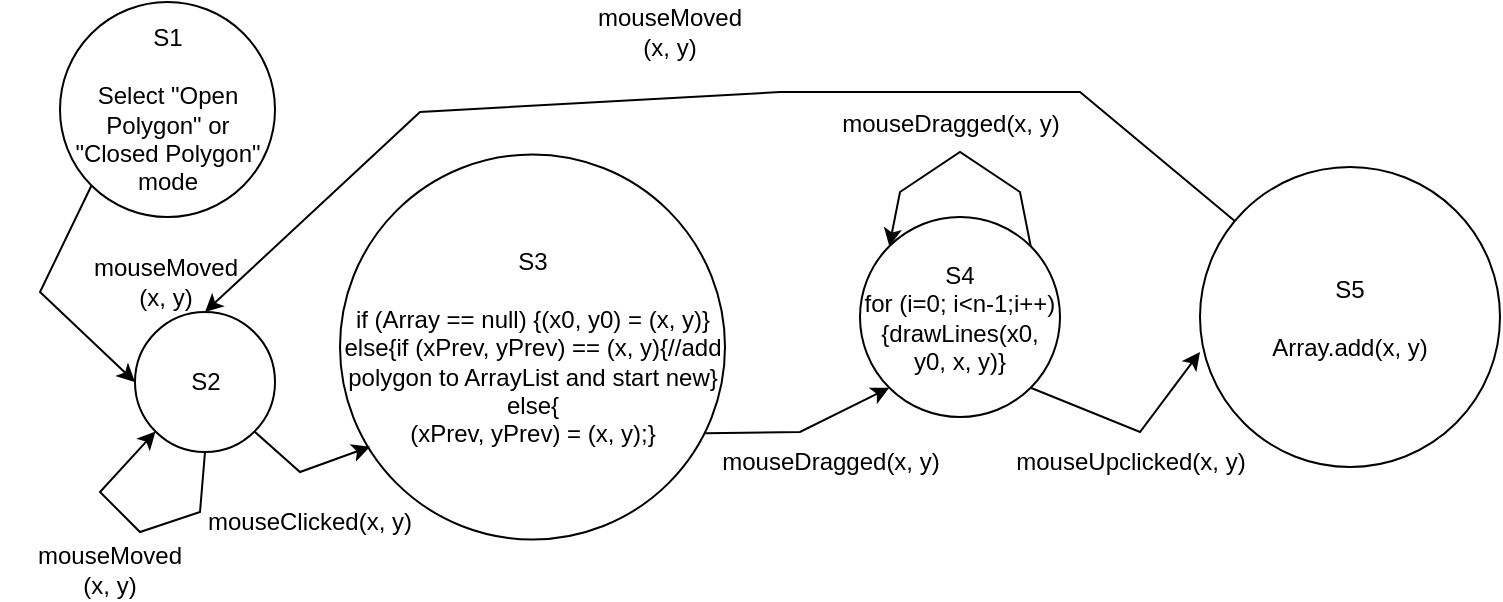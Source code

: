 <mxfile version="20.2.3" type="github">
  <diagram id="C5RBs43oDa-KdzZeNtuy" name="Page-1">
    <mxGraphModel dx="1315" dy="1760" grid="1" gridSize="10" guides="1" tooltips="1" connect="1" arrows="1" fold="1" page="1" pageScale="1" pageWidth="827" pageHeight="1169" math="0" shadow="0">
      <root>
        <mxCell id="WIyWlLk6GJQsqaUBKTNV-0" />
        <mxCell id="WIyWlLk6GJQsqaUBKTNV-1" parent="WIyWlLk6GJQsqaUBKTNV-0" />
        <mxCell id="3G0UiM-cr103BJC9GtXK-0" value="S2" style="ellipse;whiteSpace=wrap;html=1;aspect=fixed;" vertex="1" parent="WIyWlLk6GJQsqaUBKTNV-1">
          <mxGeometry x="87.5" y="190" width="70" height="70" as="geometry" />
        </mxCell>
        <mxCell id="3G0UiM-cr103BJC9GtXK-1" value="S3&lt;br&gt;&lt;br&gt;if (Array == null) {(x0, y0) = (x, y)}&lt;br&gt;else{if (xPrev, yPrev) == (x, y){//add polygon to ArrayList and start new}&lt;br&gt;else{&lt;br&gt;(xPrev, yPrev) = (x, y);}" style="ellipse;whiteSpace=wrap;html=1;aspect=fixed;" vertex="1" parent="WIyWlLk6GJQsqaUBKTNV-1">
          <mxGeometry x="190" y="111.25" width="192.5" height="192.5" as="geometry" />
        </mxCell>
        <mxCell id="3G0UiM-cr103BJC9GtXK-2" value="S4&lt;br&gt;for (i=0; i&amp;lt;n-1;i++)&lt;br&gt;{drawLines(x0, y0, x, y)}" style="ellipse;whiteSpace=wrap;html=1;aspect=fixed;" vertex="1" parent="WIyWlLk6GJQsqaUBKTNV-1">
          <mxGeometry x="450" y="142.5" width="100" height="100" as="geometry" />
        </mxCell>
        <mxCell id="3G0UiM-cr103BJC9GtXK-3" value="S5&lt;br&gt;&lt;br&gt;Array.add(x, y)" style="ellipse;whiteSpace=wrap;html=1;aspect=fixed;" vertex="1" parent="WIyWlLk6GJQsqaUBKTNV-1">
          <mxGeometry x="620" y="117.5" width="150" height="150" as="geometry" />
        </mxCell>
        <mxCell id="3G0UiM-cr103BJC9GtXK-6" value="mouseMoved&lt;br&gt;(x, y)" style="text;html=1;strokeColor=none;fillColor=none;align=center;verticalAlign=middle;whiteSpace=wrap;rounded=0;" vertex="1" parent="WIyWlLk6GJQsqaUBKTNV-1">
          <mxGeometry x="20" y="303.75" width="110" height="30" as="geometry" />
        </mxCell>
        <mxCell id="3G0UiM-cr103BJC9GtXK-10" value="S1&lt;br&gt;&lt;br&gt;Select &quot;Open Polygon&quot; or &quot;Closed Polygon&quot; mode" style="ellipse;whiteSpace=wrap;html=1;aspect=fixed;" vertex="1" parent="WIyWlLk6GJQsqaUBKTNV-1">
          <mxGeometry x="50" y="35" width="107.5" height="107.5" as="geometry" />
        </mxCell>
        <mxCell id="3G0UiM-cr103BJC9GtXK-11" value="mouseDragged(x, y)" style="text;html=1;strokeColor=none;fillColor=none;align=center;verticalAlign=middle;whiteSpace=wrap;rounded=0;" vertex="1" parent="WIyWlLk6GJQsqaUBKTNV-1">
          <mxGeometry x="370" y="250" width="131" height="30" as="geometry" />
        </mxCell>
        <mxCell id="3G0UiM-cr103BJC9GtXK-12" value="mouseClicked(x, y)" style="text;html=1;strokeColor=none;fillColor=none;align=center;verticalAlign=middle;whiteSpace=wrap;rounded=0;" vertex="1" parent="WIyWlLk6GJQsqaUBKTNV-1">
          <mxGeometry x="120" y="280" width="110" height="30" as="geometry" />
        </mxCell>
        <mxCell id="3G0UiM-cr103BJC9GtXK-13" value="mouseUpclicked(x, y)" style="text;html=1;strokeColor=none;fillColor=none;align=center;verticalAlign=middle;whiteSpace=wrap;rounded=0;" vertex="1" parent="WIyWlLk6GJQsqaUBKTNV-1">
          <mxGeometry x="520" y="250" width="131" height="30" as="geometry" />
        </mxCell>
        <mxCell id="3G0UiM-cr103BJC9GtXK-14" value="" style="endArrow=classic;html=1;rounded=0;exitX=0;exitY=1;exitDx=0;exitDy=0;entryX=0;entryY=0.5;entryDx=0;entryDy=0;" edge="1" parent="WIyWlLk6GJQsqaUBKTNV-1" source="3G0UiM-cr103BJC9GtXK-10" target="3G0UiM-cr103BJC9GtXK-0">
          <mxGeometry width="50" height="50" relative="1" as="geometry">
            <mxPoint x="10" y="230" as="sourcePoint" />
            <mxPoint x="60" y="180" as="targetPoint" />
            <Array as="points">
              <mxPoint x="40" y="180" />
            </Array>
          </mxGeometry>
        </mxCell>
        <mxCell id="3G0UiM-cr103BJC9GtXK-15" value="" style="endArrow=classic;html=1;rounded=0;exitX=1;exitY=1;exitDx=0;exitDy=0;entryX=0.078;entryY=0.759;entryDx=0;entryDy=0;entryPerimeter=0;" edge="1" parent="WIyWlLk6GJQsqaUBKTNV-1" source="3G0UiM-cr103BJC9GtXK-0" target="3G0UiM-cr103BJC9GtXK-1">
          <mxGeometry width="50" height="50" relative="1" as="geometry">
            <mxPoint x="150" y="310" as="sourcePoint" />
            <mxPoint x="200" y="260" as="targetPoint" />
            <Array as="points">
              <mxPoint x="170" y="270" />
            </Array>
          </mxGeometry>
        </mxCell>
        <mxCell id="3G0UiM-cr103BJC9GtXK-16" value="" style="endArrow=classic;html=1;rounded=0;exitX=0.949;exitY=0.724;exitDx=0;exitDy=0;exitPerimeter=0;entryX=0;entryY=1;entryDx=0;entryDy=0;" edge="1" parent="WIyWlLk6GJQsqaUBKTNV-1" source="3G0UiM-cr103BJC9GtXK-1" target="3G0UiM-cr103BJC9GtXK-2">
          <mxGeometry width="50" height="50" relative="1" as="geometry">
            <mxPoint x="400" y="280" as="sourcePoint" />
            <mxPoint x="450" y="230" as="targetPoint" />
            <Array as="points">
              <mxPoint x="420" y="250" />
            </Array>
          </mxGeometry>
        </mxCell>
        <mxCell id="3G0UiM-cr103BJC9GtXK-17" value="" style="endArrow=classic;html=1;rounded=0;exitX=1;exitY=1;exitDx=0;exitDy=0;" edge="1" parent="WIyWlLk6GJQsqaUBKTNV-1" source="3G0UiM-cr103BJC9GtXK-2">
          <mxGeometry width="50" height="50" relative="1" as="geometry">
            <mxPoint x="570" y="260" as="sourcePoint" />
            <mxPoint x="620" y="210" as="targetPoint" />
            <Array as="points">
              <mxPoint x="590" y="250" />
            </Array>
          </mxGeometry>
        </mxCell>
        <mxCell id="3G0UiM-cr103BJC9GtXK-18" value="" style="endArrow=classic;html=1;rounded=0;entryX=0.5;entryY=0;entryDx=0;entryDy=0;" edge="1" parent="WIyWlLk6GJQsqaUBKTNV-1" source="3G0UiM-cr103BJC9GtXK-3" target="3G0UiM-cr103BJC9GtXK-0">
          <mxGeometry width="50" height="50" relative="1" as="geometry">
            <mxPoint x="430" y="100" as="sourcePoint" />
            <mxPoint x="480" y="50" as="targetPoint" />
            <Array as="points">
              <mxPoint x="560" y="80" />
              <mxPoint x="410" y="80" />
              <mxPoint x="230" y="90" />
            </Array>
          </mxGeometry>
        </mxCell>
        <mxCell id="3G0UiM-cr103BJC9GtXK-19" value="" style="endArrow=classic;html=1;rounded=0;exitX=1;exitY=0;exitDx=0;exitDy=0;entryX=0;entryY=0;entryDx=0;entryDy=0;" edge="1" parent="WIyWlLk6GJQsqaUBKTNV-1" source="3G0UiM-cr103BJC9GtXK-2" target="3G0UiM-cr103BJC9GtXK-2">
          <mxGeometry width="50" height="50" relative="1" as="geometry">
            <mxPoint x="400" y="220" as="sourcePoint" />
            <mxPoint x="450" y="170" as="targetPoint" />
            <Array as="points">
              <mxPoint x="530" y="130" />
              <mxPoint x="500" y="110" />
              <mxPoint x="470" y="130" />
            </Array>
          </mxGeometry>
        </mxCell>
        <mxCell id="3G0UiM-cr103BJC9GtXK-21" value="" style="endArrow=classic;html=1;rounded=0;exitX=0.5;exitY=1;exitDx=0;exitDy=0;entryX=0;entryY=1;entryDx=0;entryDy=0;" edge="1" parent="WIyWlLk6GJQsqaUBKTNV-1" source="3G0UiM-cr103BJC9GtXK-0" target="3G0UiM-cr103BJC9GtXK-0">
          <mxGeometry width="50" height="50" relative="1" as="geometry">
            <mxPoint x="50" y="320" as="sourcePoint" />
            <mxPoint x="100" y="270" as="targetPoint" />
            <Array as="points">
              <mxPoint x="120" y="290" />
              <mxPoint x="90" y="300" />
              <mxPoint x="70" y="280" />
            </Array>
          </mxGeometry>
        </mxCell>
        <mxCell id="3G0UiM-cr103BJC9GtXK-22" value="mouseMoved&lt;br&gt;(x, y)" style="text;html=1;strokeColor=none;fillColor=none;align=center;verticalAlign=middle;whiteSpace=wrap;rounded=0;" vertex="1" parent="WIyWlLk6GJQsqaUBKTNV-1">
          <mxGeometry x="47.5" y="160" width="110" height="30" as="geometry" />
        </mxCell>
        <mxCell id="3G0UiM-cr103BJC9GtXK-23" value="mouseDragged(x, y)" style="text;html=1;strokeColor=none;fillColor=none;align=center;verticalAlign=middle;whiteSpace=wrap;rounded=0;" vertex="1" parent="WIyWlLk6GJQsqaUBKTNV-1">
          <mxGeometry x="430" y="81.25" width="131" height="30" as="geometry" />
        </mxCell>
        <mxCell id="3G0UiM-cr103BJC9GtXK-25" value="mouseMoved&lt;br&gt;(x, y)" style="text;html=1;strokeColor=none;fillColor=none;align=center;verticalAlign=middle;whiteSpace=wrap;rounded=0;" vertex="1" parent="WIyWlLk6GJQsqaUBKTNV-1">
          <mxGeometry x="300" y="35" width="110" height="30" as="geometry" />
        </mxCell>
      </root>
    </mxGraphModel>
  </diagram>
</mxfile>
